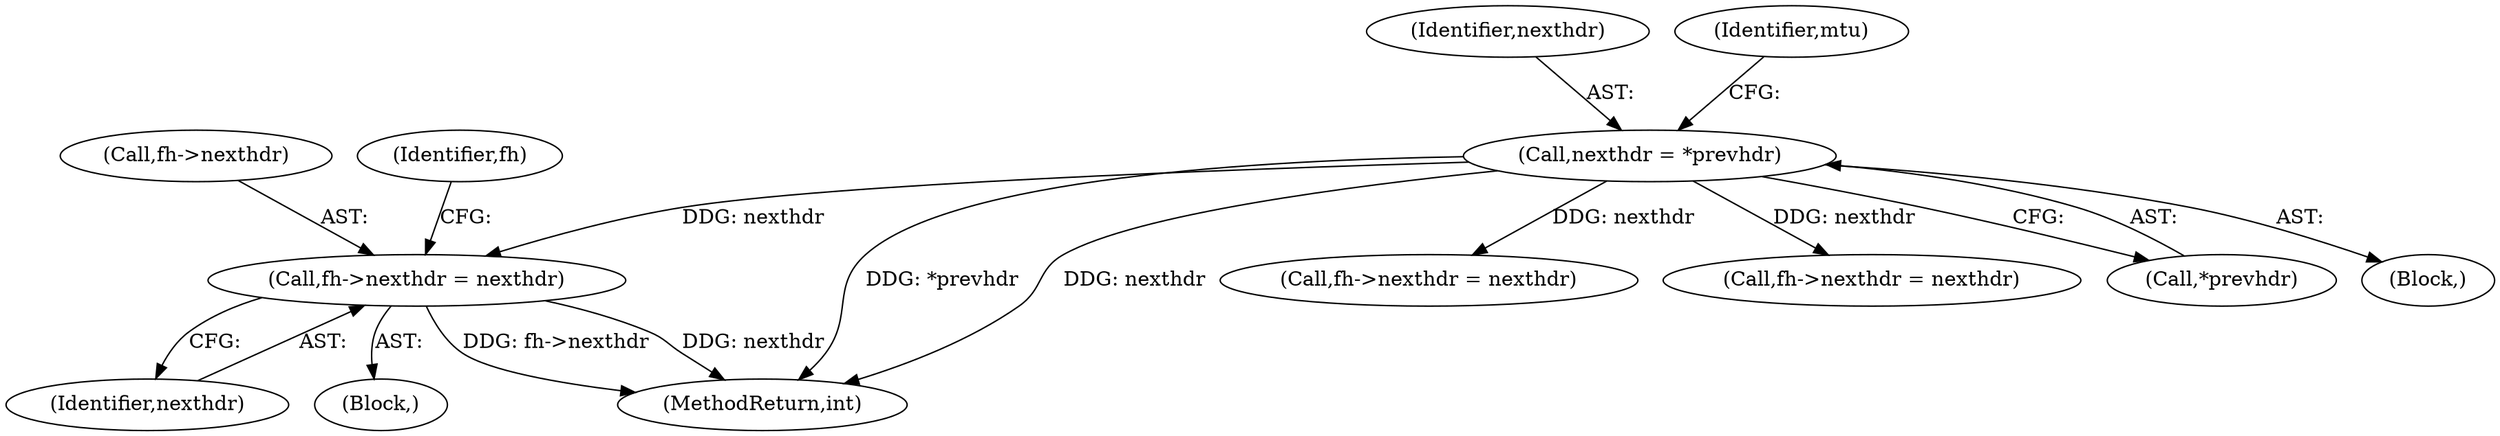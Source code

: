 digraph "0_linux_87c48fa3b4630905f98268dde838ee43626a060c_1@pointer" {
"1000391" [label="(Call,fh->nexthdr = nexthdr)"];
"1000180" [label="(Call,nexthdr = *prevhdr)"];
"1000392" [label="(Call,fh->nexthdr)"];
"1000181" [label="(Identifier,nexthdr)"];
"1000185" [label="(Identifier,mtu)"];
"1000180" [label="(Call,nexthdr = *prevhdr)"];
"1000398" [label="(Identifier,fh)"];
"1000395" [label="(Identifier,nexthdr)"];
"1000765" [label="(Call,fh->nexthdr = nexthdr)"];
"1000484" [label="(Call,fh->nexthdr = nexthdr)"];
"1000251" [label="(Block,)"];
"1000391" [label="(Call,fh->nexthdr = nexthdr)"];
"1000182" [label="(Call,*prevhdr)"];
"1000121" [label="(Block,)"];
"1000872" [label="(MethodReturn,int)"];
"1000391" -> "1000251"  [label="AST: "];
"1000391" -> "1000395"  [label="CFG: "];
"1000392" -> "1000391"  [label="AST: "];
"1000395" -> "1000391"  [label="AST: "];
"1000398" -> "1000391"  [label="CFG: "];
"1000391" -> "1000872"  [label="DDG: fh->nexthdr"];
"1000391" -> "1000872"  [label="DDG: nexthdr"];
"1000180" -> "1000391"  [label="DDG: nexthdr"];
"1000180" -> "1000121"  [label="AST: "];
"1000180" -> "1000182"  [label="CFG: "];
"1000181" -> "1000180"  [label="AST: "];
"1000182" -> "1000180"  [label="AST: "];
"1000185" -> "1000180"  [label="CFG: "];
"1000180" -> "1000872"  [label="DDG: *prevhdr"];
"1000180" -> "1000872"  [label="DDG: nexthdr"];
"1000180" -> "1000484"  [label="DDG: nexthdr"];
"1000180" -> "1000765"  [label="DDG: nexthdr"];
}
